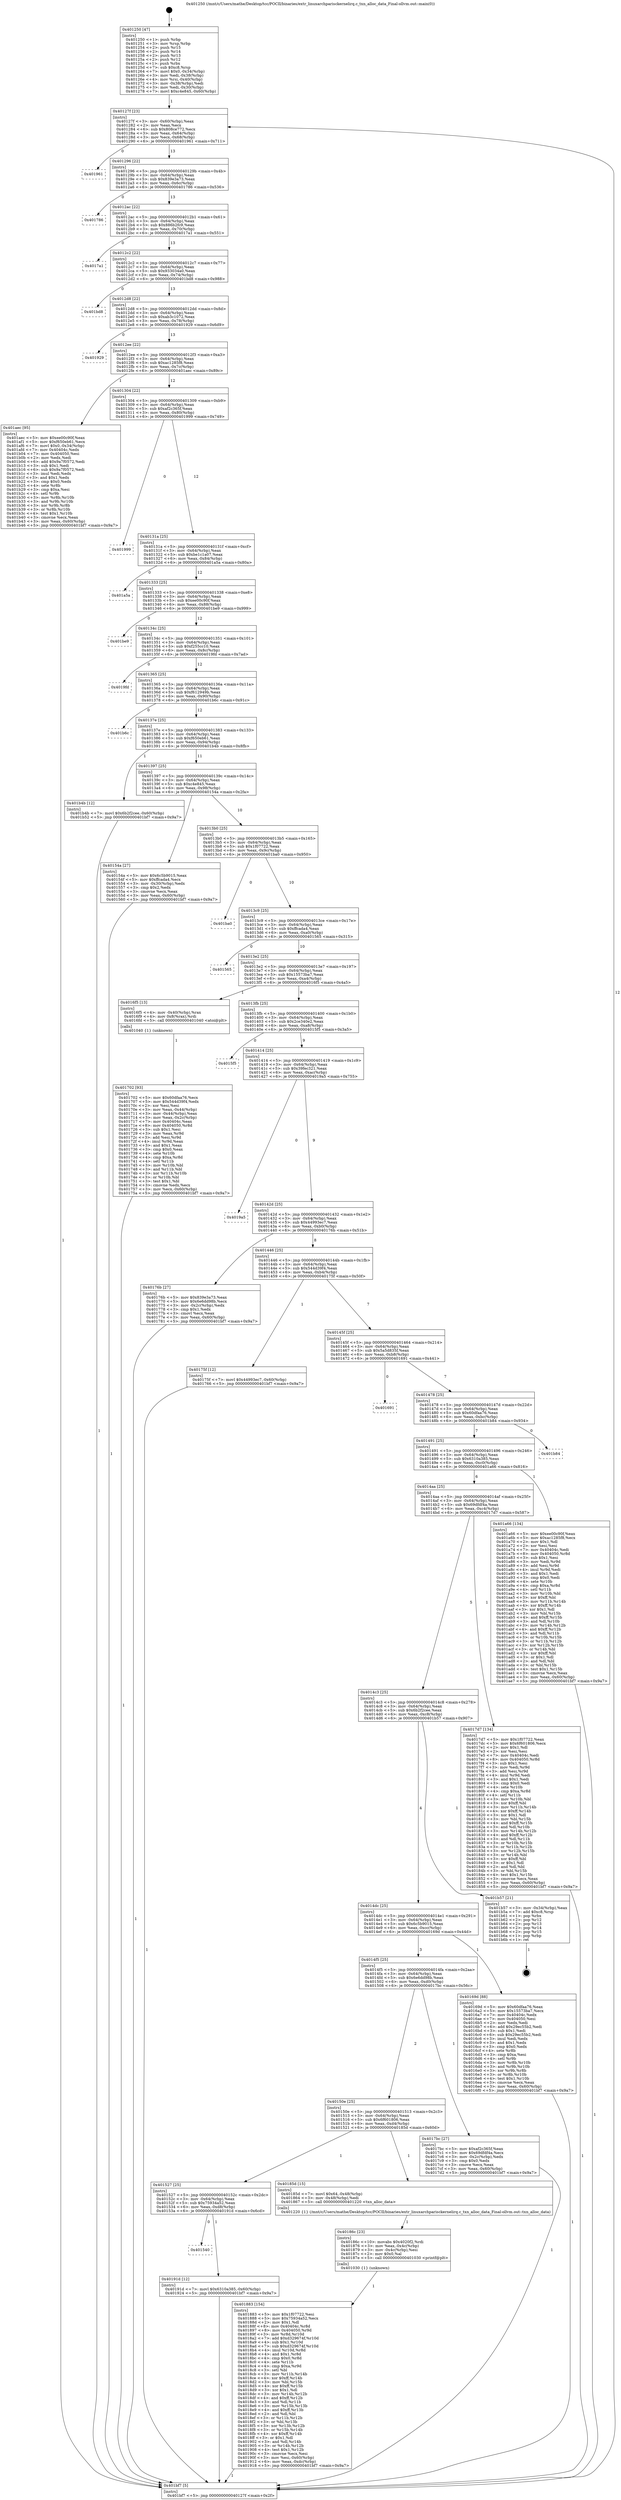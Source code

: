 digraph "0x401250" {
  label = "0x401250 (/mnt/c/Users/mathe/Desktop/tcc/POCII/binaries/extr_linuxarchparisckernelirq.c_txn_alloc_data_Final-ollvm.out::main(0))"
  labelloc = "t"
  node[shape=record]

  Entry [label="",width=0.3,height=0.3,shape=circle,fillcolor=black,style=filled]
  "0x40127f" [label="{
     0x40127f [23]\l
     | [instrs]\l
     &nbsp;&nbsp;0x40127f \<+3\>: mov -0x60(%rbp),%eax\l
     &nbsp;&nbsp;0x401282 \<+2\>: mov %eax,%ecx\l
     &nbsp;&nbsp;0x401284 \<+6\>: sub $0x808ce772,%ecx\l
     &nbsp;&nbsp;0x40128a \<+3\>: mov %eax,-0x64(%rbp)\l
     &nbsp;&nbsp;0x40128d \<+3\>: mov %ecx,-0x68(%rbp)\l
     &nbsp;&nbsp;0x401290 \<+6\>: je 0000000000401961 \<main+0x711\>\l
  }"]
  "0x401961" [label="{
     0x401961\l
  }", style=dashed]
  "0x401296" [label="{
     0x401296 [22]\l
     | [instrs]\l
     &nbsp;&nbsp;0x401296 \<+5\>: jmp 000000000040129b \<main+0x4b\>\l
     &nbsp;&nbsp;0x40129b \<+3\>: mov -0x64(%rbp),%eax\l
     &nbsp;&nbsp;0x40129e \<+5\>: sub $0x839e3a73,%eax\l
     &nbsp;&nbsp;0x4012a3 \<+3\>: mov %eax,-0x6c(%rbp)\l
     &nbsp;&nbsp;0x4012a6 \<+6\>: je 0000000000401786 \<main+0x536\>\l
  }"]
  Exit [label="",width=0.3,height=0.3,shape=circle,fillcolor=black,style=filled,peripheries=2]
  "0x401786" [label="{
     0x401786\l
  }", style=dashed]
  "0x4012ac" [label="{
     0x4012ac [22]\l
     | [instrs]\l
     &nbsp;&nbsp;0x4012ac \<+5\>: jmp 00000000004012b1 \<main+0x61\>\l
     &nbsp;&nbsp;0x4012b1 \<+3\>: mov -0x64(%rbp),%eax\l
     &nbsp;&nbsp;0x4012b4 \<+5\>: sub $0x886b2fc9,%eax\l
     &nbsp;&nbsp;0x4012b9 \<+3\>: mov %eax,-0x70(%rbp)\l
     &nbsp;&nbsp;0x4012bc \<+6\>: je 00000000004017a1 \<main+0x551\>\l
  }"]
  "0x401540" [label="{
     0x401540\l
  }", style=dashed]
  "0x4017a1" [label="{
     0x4017a1\l
  }", style=dashed]
  "0x4012c2" [label="{
     0x4012c2 [22]\l
     | [instrs]\l
     &nbsp;&nbsp;0x4012c2 \<+5\>: jmp 00000000004012c7 \<main+0x77\>\l
     &nbsp;&nbsp;0x4012c7 \<+3\>: mov -0x64(%rbp),%eax\l
     &nbsp;&nbsp;0x4012ca \<+5\>: sub $0x933034a0,%eax\l
     &nbsp;&nbsp;0x4012cf \<+3\>: mov %eax,-0x74(%rbp)\l
     &nbsp;&nbsp;0x4012d2 \<+6\>: je 0000000000401bd8 \<main+0x988\>\l
  }"]
  "0x40191d" [label="{
     0x40191d [12]\l
     | [instrs]\l
     &nbsp;&nbsp;0x40191d \<+7\>: movl $0x6310a385,-0x60(%rbp)\l
     &nbsp;&nbsp;0x401924 \<+5\>: jmp 0000000000401bf7 \<main+0x9a7\>\l
  }"]
  "0x401bd8" [label="{
     0x401bd8\l
  }", style=dashed]
  "0x4012d8" [label="{
     0x4012d8 [22]\l
     | [instrs]\l
     &nbsp;&nbsp;0x4012d8 \<+5\>: jmp 00000000004012dd \<main+0x8d\>\l
     &nbsp;&nbsp;0x4012dd \<+3\>: mov -0x64(%rbp),%eax\l
     &nbsp;&nbsp;0x4012e0 \<+5\>: sub $0xab3c1072,%eax\l
     &nbsp;&nbsp;0x4012e5 \<+3\>: mov %eax,-0x78(%rbp)\l
     &nbsp;&nbsp;0x4012e8 \<+6\>: je 0000000000401929 \<main+0x6d9\>\l
  }"]
  "0x401883" [label="{
     0x401883 [154]\l
     | [instrs]\l
     &nbsp;&nbsp;0x401883 \<+5\>: mov $0x1f07722,%esi\l
     &nbsp;&nbsp;0x401888 \<+5\>: mov $0x75934a52,%ecx\l
     &nbsp;&nbsp;0x40188d \<+2\>: mov $0x1,%dl\l
     &nbsp;&nbsp;0x40188f \<+8\>: mov 0x40404c,%r8d\l
     &nbsp;&nbsp;0x401897 \<+8\>: mov 0x404050,%r9d\l
     &nbsp;&nbsp;0x40189f \<+3\>: mov %r8d,%r10d\l
     &nbsp;&nbsp;0x4018a2 \<+7\>: add $0xd329674f,%r10d\l
     &nbsp;&nbsp;0x4018a9 \<+4\>: sub $0x1,%r10d\l
     &nbsp;&nbsp;0x4018ad \<+7\>: sub $0xd329674f,%r10d\l
     &nbsp;&nbsp;0x4018b4 \<+4\>: imul %r10d,%r8d\l
     &nbsp;&nbsp;0x4018b8 \<+4\>: and $0x1,%r8d\l
     &nbsp;&nbsp;0x4018bc \<+4\>: cmp $0x0,%r8d\l
     &nbsp;&nbsp;0x4018c0 \<+4\>: sete %r11b\l
     &nbsp;&nbsp;0x4018c4 \<+4\>: cmp $0xa,%r9d\l
     &nbsp;&nbsp;0x4018c8 \<+3\>: setl %bl\l
     &nbsp;&nbsp;0x4018cb \<+3\>: mov %r11b,%r14b\l
     &nbsp;&nbsp;0x4018ce \<+4\>: xor $0xff,%r14b\l
     &nbsp;&nbsp;0x4018d2 \<+3\>: mov %bl,%r15b\l
     &nbsp;&nbsp;0x4018d5 \<+4\>: xor $0xff,%r15b\l
     &nbsp;&nbsp;0x4018d9 \<+3\>: xor $0x1,%dl\l
     &nbsp;&nbsp;0x4018dc \<+3\>: mov %r14b,%r12b\l
     &nbsp;&nbsp;0x4018df \<+4\>: and $0xff,%r12b\l
     &nbsp;&nbsp;0x4018e3 \<+3\>: and %dl,%r11b\l
     &nbsp;&nbsp;0x4018e6 \<+3\>: mov %r15b,%r13b\l
     &nbsp;&nbsp;0x4018e9 \<+4\>: and $0xff,%r13b\l
     &nbsp;&nbsp;0x4018ed \<+2\>: and %dl,%bl\l
     &nbsp;&nbsp;0x4018ef \<+3\>: or %r11b,%r12b\l
     &nbsp;&nbsp;0x4018f2 \<+3\>: or %bl,%r13b\l
     &nbsp;&nbsp;0x4018f5 \<+3\>: xor %r13b,%r12b\l
     &nbsp;&nbsp;0x4018f8 \<+3\>: or %r15b,%r14b\l
     &nbsp;&nbsp;0x4018fb \<+4\>: xor $0xff,%r14b\l
     &nbsp;&nbsp;0x4018ff \<+3\>: or $0x1,%dl\l
     &nbsp;&nbsp;0x401902 \<+3\>: and %dl,%r14b\l
     &nbsp;&nbsp;0x401905 \<+3\>: or %r14b,%r12b\l
     &nbsp;&nbsp;0x401908 \<+4\>: test $0x1,%r12b\l
     &nbsp;&nbsp;0x40190c \<+3\>: cmovne %ecx,%esi\l
     &nbsp;&nbsp;0x40190f \<+3\>: mov %esi,-0x60(%rbp)\l
     &nbsp;&nbsp;0x401912 \<+6\>: mov %eax,-0xdc(%rbp)\l
     &nbsp;&nbsp;0x401918 \<+5\>: jmp 0000000000401bf7 \<main+0x9a7\>\l
  }"]
  "0x401929" [label="{
     0x401929\l
  }", style=dashed]
  "0x4012ee" [label="{
     0x4012ee [22]\l
     | [instrs]\l
     &nbsp;&nbsp;0x4012ee \<+5\>: jmp 00000000004012f3 \<main+0xa3\>\l
     &nbsp;&nbsp;0x4012f3 \<+3\>: mov -0x64(%rbp),%eax\l
     &nbsp;&nbsp;0x4012f6 \<+5\>: sub $0xac1285f8,%eax\l
     &nbsp;&nbsp;0x4012fb \<+3\>: mov %eax,-0x7c(%rbp)\l
     &nbsp;&nbsp;0x4012fe \<+6\>: je 0000000000401aec \<main+0x89c\>\l
  }"]
  "0x40186c" [label="{
     0x40186c [23]\l
     | [instrs]\l
     &nbsp;&nbsp;0x40186c \<+10\>: movabs $0x4020f2,%rdi\l
     &nbsp;&nbsp;0x401876 \<+3\>: mov %eax,-0x4c(%rbp)\l
     &nbsp;&nbsp;0x401879 \<+3\>: mov -0x4c(%rbp),%esi\l
     &nbsp;&nbsp;0x40187c \<+2\>: mov $0x0,%al\l
     &nbsp;&nbsp;0x40187e \<+5\>: call 0000000000401030 \<printf@plt\>\l
     | [calls]\l
     &nbsp;&nbsp;0x401030 \{1\} (unknown)\l
  }"]
  "0x401aec" [label="{
     0x401aec [95]\l
     | [instrs]\l
     &nbsp;&nbsp;0x401aec \<+5\>: mov $0xee00c90f,%eax\l
     &nbsp;&nbsp;0x401af1 \<+5\>: mov $0xf650eb61,%ecx\l
     &nbsp;&nbsp;0x401af6 \<+7\>: movl $0x0,-0x34(%rbp)\l
     &nbsp;&nbsp;0x401afd \<+7\>: mov 0x40404c,%edx\l
     &nbsp;&nbsp;0x401b04 \<+7\>: mov 0x404050,%esi\l
     &nbsp;&nbsp;0x401b0b \<+2\>: mov %edx,%edi\l
     &nbsp;&nbsp;0x401b0d \<+6\>: add $0x9a7f0572,%edi\l
     &nbsp;&nbsp;0x401b13 \<+3\>: sub $0x1,%edi\l
     &nbsp;&nbsp;0x401b16 \<+6\>: sub $0x9a7f0572,%edi\l
     &nbsp;&nbsp;0x401b1c \<+3\>: imul %edi,%edx\l
     &nbsp;&nbsp;0x401b1f \<+3\>: and $0x1,%edx\l
     &nbsp;&nbsp;0x401b22 \<+3\>: cmp $0x0,%edx\l
     &nbsp;&nbsp;0x401b25 \<+4\>: sete %r8b\l
     &nbsp;&nbsp;0x401b29 \<+3\>: cmp $0xa,%esi\l
     &nbsp;&nbsp;0x401b2c \<+4\>: setl %r9b\l
     &nbsp;&nbsp;0x401b30 \<+3\>: mov %r8b,%r10b\l
     &nbsp;&nbsp;0x401b33 \<+3\>: and %r9b,%r10b\l
     &nbsp;&nbsp;0x401b36 \<+3\>: xor %r9b,%r8b\l
     &nbsp;&nbsp;0x401b39 \<+3\>: or %r8b,%r10b\l
     &nbsp;&nbsp;0x401b3c \<+4\>: test $0x1,%r10b\l
     &nbsp;&nbsp;0x401b40 \<+3\>: cmovne %ecx,%eax\l
     &nbsp;&nbsp;0x401b43 \<+3\>: mov %eax,-0x60(%rbp)\l
     &nbsp;&nbsp;0x401b46 \<+5\>: jmp 0000000000401bf7 \<main+0x9a7\>\l
  }"]
  "0x401304" [label="{
     0x401304 [22]\l
     | [instrs]\l
     &nbsp;&nbsp;0x401304 \<+5\>: jmp 0000000000401309 \<main+0xb9\>\l
     &nbsp;&nbsp;0x401309 \<+3\>: mov -0x64(%rbp),%eax\l
     &nbsp;&nbsp;0x40130c \<+5\>: sub $0xaf2c365f,%eax\l
     &nbsp;&nbsp;0x401311 \<+3\>: mov %eax,-0x80(%rbp)\l
     &nbsp;&nbsp;0x401314 \<+6\>: je 0000000000401999 \<main+0x749\>\l
  }"]
  "0x401527" [label="{
     0x401527 [25]\l
     | [instrs]\l
     &nbsp;&nbsp;0x401527 \<+5\>: jmp 000000000040152c \<main+0x2dc\>\l
     &nbsp;&nbsp;0x40152c \<+3\>: mov -0x64(%rbp),%eax\l
     &nbsp;&nbsp;0x40152f \<+5\>: sub $0x75934a52,%eax\l
     &nbsp;&nbsp;0x401534 \<+6\>: mov %eax,-0xd8(%rbp)\l
     &nbsp;&nbsp;0x40153a \<+6\>: je 000000000040191d \<main+0x6cd\>\l
  }"]
  "0x401999" [label="{
     0x401999\l
  }", style=dashed]
  "0x40131a" [label="{
     0x40131a [25]\l
     | [instrs]\l
     &nbsp;&nbsp;0x40131a \<+5\>: jmp 000000000040131f \<main+0xcf\>\l
     &nbsp;&nbsp;0x40131f \<+3\>: mov -0x64(%rbp),%eax\l
     &nbsp;&nbsp;0x401322 \<+5\>: sub $0xbe1c1a07,%eax\l
     &nbsp;&nbsp;0x401327 \<+6\>: mov %eax,-0x84(%rbp)\l
     &nbsp;&nbsp;0x40132d \<+6\>: je 0000000000401a5a \<main+0x80a\>\l
  }"]
  "0x40185d" [label="{
     0x40185d [15]\l
     | [instrs]\l
     &nbsp;&nbsp;0x40185d \<+7\>: movl $0x64,-0x48(%rbp)\l
     &nbsp;&nbsp;0x401864 \<+3\>: mov -0x48(%rbp),%edi\l
     &nbsp;&nbsp;0x401867 \<+5\>: call 0000000000401220 \<txn_alloc_data\>\l
     | [calls]\l
     &nbsp;&nbsp;0x401220 \{1\} (/mnt/c/Users/mathe/Desktop/tcc/POCII/binaries/extr_linuxarchparisckernelirq.c_txn_alloc_data_Final-ollvm.out::txn_alloc_data)\l
  }"]
  "0x401a5a" [label="{
     0x401a5a\l
  }", style=dashed]
  "0x401333" [label="{
     0x401333 [25]\l
     | [instrs]\l
     &nbsp;&nbsp;0x401333 \<+5\>: jmp 0000000000401338 \<main+0xe8\>\l
     &nbsp;&nbsp;0x401338 \<+3\>: mov -0x64(%rbp),%eax\l
     &nbsp;&nbsp;0x40133b \<+5\>: sub $0xee00c90f,%eax\l
     &nbsp;&nbsp;0x401340 \<+6\>: mov %eax,-0x88(%rbp)\l
     &nbsp;&nbsp;0x401346 \<+6\>: je 0000000000401be9 \<main+0x999\>\l
  }"]
  "0x40150e" [label="{
     0x40150e [25]\l
     | [instrs]\l
     &nbsp;&nbsp;0x40150e \<+5\>: jmp 0000000000401513 \<main+0x2c3\>\l
     &nbsp;&nbsp;0x401513 \<+3\>: mov -0x64(%rbp),%eax\l
     &nbsp;&nbsp;0x401516 \<+5\>: sub $0x6f601806,%eax\l
     &nbsp;&nbsp;0x40151b \<+6\>: mov %eax,-0xd4(%rbp)\l
     &nbsp;&nbsp;0x401521 \<+6\>: je 000000000040185d \<main+0x60d\>\l
  }"]
  "0x401be9" [label="{
     0x401be9\l
  }", style=dashed]
  "0x40134c" [label="{
     0x40134c [25]\l
     | [instrs]\l
     &nbsp;&nbsp;0x40134c \<+5\>: jmp 0000000000401351 \<main+0x101\>\l
     &nbsp;&nbsp;0x401351 \<+3\>: mov -0x64(%rbp),%eax\l
     &nbsp;&nbsp;0x401354 \<+5\>: sub $0xf255cc10,%eax\l
     &nbsp;&nbsp;0x401359 \<+6\>: mov %eax,-0x8c(%rbp)\l
     &nbsp;&nbsp;0x40135f \<+6\>: je 00000000004019fd \<main+0x7ad\>\l
  }"]
  "0x4017bc" [label="{
     0x4017bc [27]\l
     | [instrs]\l
     &nbsp;&nbsp;0x4017bc \<+5\>: mov $0xaf2c365f,%eax\l
     &nbsp;&nbsp;0x4017c1 \<+5\>: mov $0x69dfdf4a,%ecx\l
     &nbsp;&nbsp;0x4017c6 \<+3\>: mov -0x2c(%rbp),%edx\l
     &nbsp;&nbsp;0x4017c9 \<+3\>: cmp $0x0,%edx\l
     &nbsp;&nbsp;0x4017cc \<+3\>: cmove %ecx,%eax\l
     &nbsp;&nbsp;0x4017cf \<+3\>: mov %eax,-0x60(%rbp)\l
     &nbsp;&nbsp;0x4017d2 \<+5\>: jmp 0000000000401bf7 \<main+0x9a7\>\l
  }"]
  "0x4019fd" [label="{
     0x4019fd\l
  }", style=dashed]
  "0x401365" [label="{
     0x401365 [25]\l
     | [instrs]\l
     &nbsp;&nbsp;0x401365 \<+5\>: jmp 000000000040136a \<main+0x11a\>\l
     &nbsp;&nbsp;0x40136a \<+3\>: mov -0x64(%rbp),%eax\l
     &nbsp;&nbsp;0x40136d \<+5\>: sub $0xf612949b,%eax\l
     &nbsp;&nbsp;0x401372 \<+6\>: mov %eax,-0x90(%rbp)\l
     &nbsp;&nbsp;0x401378 \<+6\>: je 0000000000401b6c \<main+0x91c\>\l
  }"]
  "0x401702" [label="{
     0x401702 [93]\l
     | [instrs]\l
     &nbsp;&nbsp;0x401702 \<+5\>: mov $0x60dfaa76,%ecx\l
     &nbsp;&nbsp;0x401707 \<+5\>: mov $0x544d39f4,%edx\l
     &nbsp;&nbsp;0x40170c \<+2\>: xor %esi,%esi\l
     &nbsp;&nbsp;0x40170e \<+3\>: mov %eax,-0x44(%rbp)\l
     &nbsp;&nbsp;0x401711 \<+3\>: mov -0x44(%rbp),%eax\l
     &nbsp;&nbsp;0x401714 \<+3\>: mov %eax,-0x2c(%rbp)\l
     &nbsp;&nbsp;0x401717 \<+7\>: mov 0x40404c,%eax\l
     &nbsp;&nbsp;0x40171e \<+8\>: mov 0x404050,%r8d\l
     &nbsp;&nbsp;0x401726 \<+3\>: sub $0x1,%esi\l
     &nbsp;&nbsp;0x401729 \<+3\>: mov %eax,%r9d\l
     &nbsp;&nbsp;0x40172c \<+3\>: add %esi,%r9d\l
     &nbsp;&nbsp;0x40172f \<+4\>: imul %r9d,%eax\l
     &nbsp;&nbsp;0x401733 \<+3\>: and $0x1,%eax\l
     &nbsp;&nbsp;0x401736 \<+3\>: cmp $0x0,%eax\l
     &nbsp;&nbsp;0x401739 \<+4\>: sete %r10b\l
     &nbsp;&nbsp;0x40173d \<+4\>: cmp $0xa,%r8d\l
     &nbsp;&nbsp;0x401741 \<+4\>: setl %r11b\l
     &nbsp;&nbsp;0x401745 \<+3\>: mov %r10b,%bl\l
     &nbsp;&nbsp;0x401748 \<+3\>: and %r11b,%bl\l
     &nbsp;&nbsp;0x40174b \<+3\>: xor %r11b,%r10b\l
     &nbsp;&nbsp;0x40174e \<+3\>: or %r10b,%bl\l
     &nbsp;&nbsp;0x401751 \<+3\>: test $0x1,%bl\l
     &nbsp;&nbsp;0x401754 \<+3\>: cmovne %edx,%ecx\l
     &nbsp;&nbsp;0x401757 \<+3\>: mov %ecx,-0x60(%rbp)\l
     &nbsp;&nbsp;0x40175a \<+5\>: jmp 0000000000401bf7 \<main+0x9a7\>\l
  }"]
  "0x401b6c" [label="{
     0x401b6c\l
  }", style=dashed]
  "0x40137e" [label="{
     0x40137e [25]\l
     | [instrs]\l
     &nbsp;&nbsp;0x40137e \<+5\>: jmp 0000000000401383 \<main+0x133\>\l
     &nbsp;&nbsp;0x401383 \<+3\>: mov -0x64(%rbp),%eax\l
     &nbsp;&nbsp;0x401386 \<+5\>: sub $0xf650eb61,%eax\l
     &nbsp;&nbsp;0x40138b \<+6\>: mov %eax,-0x94(%rbp)\l
     &nbsp;&nbsp;0x401391 \<+6\>: je 0000000000401b4b \<main+0x8fb\>\l
  }"]
  "0x4014f5" [label="{
     0x4014f5 [25]\l
     | [instrs]\l
     &nbsp;&nbsp;0x4014f5 \<+5\>: jmp 00000000004014fa \<main+0x2aa\>\l
     &nbsp;&nbsp;0x4014fa \<+3\>: mov -0x64(%rbp),%eax\l
     &nbsp;&nbsp;0x4014fd \<+5\>: sub $0x6e6dd98b,%eax\l
     &nbsp;&nbsp;0x401502 \<+6\>: mov %eax,-0xd0(%rbp)\l
     &nbsp;&nbsp;0x401508 \<+6\>: je 00000000004017bc \<main+0x56c\>\l
  }"]
  "0x401b4b" [label="{
     0x401b4b [12]\l
     | [instrs]\l
     &nbsp;&nbsp;0x401b4b \<+7\>: movl $0x6b2f2cee,-0x60(%rbp)\l
     &nbsp;&nbsp;0x401b52 \<+5\>: jmp 0000000000401bf7 \<main+0x9a7\>\l
  }"]
  "0x401397" [label="{
     0x401397 [25]\l
     | [instrs]\l
     &nbsp;&nbsp;0x401397 \<+5\>: jmp 000000000040139c \<main+0x14c\>\l
     &nbsp;&nbsp;0x40139c \<+3\>: mov -0x64(%rbp),%eax\l
     &nbsp;&nbsp;0x40139f \<+5\>: sub $0xc4e845,%eax\l
     &nbsp;&nbsp;0x4013a4 \<+6\>: mov %eax,-0x98(%rbp)\l
     &nbsp;&nbsp;0x4013aa \<+6\>: je 000000000040154a \<main+0x2fa\>\l
  }"]
  "0x40169d" [label="{
     0x40169d [88]\l
     | [instrs]\l
     &nbsp;&nbsp;0x40169d \<+5\>: mov $0x60dfaa76,%eax\l
     &nbsp;&nbsp;0x4016a2 \<+5\>: mov $0x15573ba7,%ecx\l
     &nbsp;&nbsp;0x4016a7 \<+7\>: mov 0x40404c,%edx\l
     &nbsp;&nbsp;0x4016ae \<+7\>: mov 0x404050,%esi\l
     &nbsp;&nbsp;0x4016b5 \<+2\>: mov %edx,%edi\l
     &nbsp;&nbsp;0x4016b7 \<+6\>: add $0x29ec55b2,%edi\l
     &nbsp;&nbsp;0x4016bd \<+3\>: sub $0x1,%edi\l
     &nbsp;&nbsp;0x4016c0 \<+6\>: sub $0x29ec55b2,%edi\l
     &nbsp;&nbsp;0x4016c6 \<+3\>: imul %edi,%edx\l
     &nbsp;&nbsp;0x4016c9 \<+3\>: and $0x1,%edx\l
     &nbsp;&nbsp;0x4016cc \<+3\>: cmp $0x0,%edx\l
     &nbsp;&nbsp;0x4016cf \<+4\>: sete %r8b\l
     &nbsp;&nbsp;0x4016d3 \<+3\>: cmp $0xa,%esi\l
     &nbsp;&nbsp;0x4016d6 \<+4\>: setl %r9b\l
     &nbsp;&nbsp;0x4016da \<+3\>: mov %r8b,%r10b\l
     &nbsp;&nbsp;0x4016dd \<+3\>: and %r9b,%r10b\l
     &nbsp;&nbsp;0x4016e0 \<+3\>: xor %r9b,%r8b\l
     &nbsp;&nbsp;0x4016e3 \<+3\>: or %r8b,%r10b\l
     &nbsp;&nbsp;0x4016e6 \<+4\>: test $0x1,%r10b\l
     &nbsp;&nbsp;0x4016ea \<+3\>: cmovne %ecx,%eax\l
     &nbsp;&nbsp;0x4016ed \<+3\>: mov %eax,-0x60(%rbp)\l
     &nbsp;&nbsp;0x4016f0 \<+5\>: jmp 0000000000401bf7 \<main+0x9a7\>\l
  }"]
  "0x40154a" [label="{
     0x40154a [27]\l
     | [instrs]\l
     &nbsp;&nbsp;0x40154a \<+5\>: mov $0x6c5b9015,%eax\l
     &nbsp;&nbsp;0x40154f \<+5\>: mov $0xffcada4,%ecx\l
     &nbsp;&nbsp;0x401554 \<+3\>: mov -0x30(%rbp),%edx\l
     &nbsp;&nbsp;0x401557 \<+3\>: cmp $0x2,%edx\l
     &nbsp;&nbsp;0x40155a \<+3\>: cmovne %ecx,%eax\l
     &nbsp;&nbsp;0x40155d \<+3\>: mov %eax,-0x60(%rbp)\l
     &nbsp;&nbsp;0x401560 \<+5\>: jmp 0000000000401bf7 \<main+0x9a7\>\l
  }"]
  "0x4013b0" [label="{
     0x4013b0 [25]\l
     | [instrs]\l
     &nbsp;&nbsp;0x4013b0 \<+5\>: jmp 00000000004013b5 \<main+0x165\>\l
     &nbsp;&nbsp;0x4013b5 \<+3\>: mov -0x64(%rbp),%eax\l
     &nbsp;&nbsp;0x4013b8 \<+5\>: sub $0x1f07722,%eax\l
     &nbsp;&nbsp;0x4013bd \<+6\>: mov %eax,-0x9c(%rbp)\l
     &nbsp;&nbsp;0x4013c3 \<+6\>: je 0000000000401ba0 \<main+0x950\>\l
  }"]
  "0x401bf7" [label="{
     0x401bf7 [5]\l
     | [instrs]\l
     &nbsp;&nbsp;0x401bf7 \<+5\>: jmp 000000000040127f \<main+0x2f\>\l
  }"]
  "0x401250" [label="{
     0x401250 [47]\l
     | [instrs]\l
     &nbsp;&nbsp;0x401250 \<+1\>: push %rbp\l
     &nbsp;&nbsp;0x401251 \<+3\>: mov %rsp,%rbp\l
     &nbsp;&nbsp;0x401254 \<+2\>: push %r15\l
     &nbsp;&nbsp;0x401256 \<+2\>: push %r14\l
     &nbsp;&nbsp;0x401258 \<+2\>: push %r13\l
     &nbsp;&nbsp;0x40125a \<+2\>: push %r12\l
     &nbsp;&nbsp;0x40125c \<+1\>: push %rbx\l
     &nbsp;&nbsp;0x40125d \<+7\>: sub $0xc8,%rsp\l
     &nbsp;&nbsp;0x401264 \<+7\>: movl $0x0,-0x34(%rbp)\l
     &nbsp;&nbsp;0x40126b \<+3\>: mov %edi,-0x38(%rbp)\l
     &nbsp;&nbsp;0x40126e \<+4\>: mov %rsi,-0x40(%rbp)\l
     &nbsp;&nbsp;0x401272 \<+3\>: mov -0x38(%rbp),%edi\l
     &nbsp;&nbsp;0x401275 \<+3\>: mov %edi,-0x30(%rbp)\l
     &nbsp;&nbsp;0x401278 \<+7\>: movl $0xc4e845,-0x60(%rbp)\l
  }"]
  "0x4014dc" [label="{
     0x4014dc [25]\l
     | [instrs]\l
     &nbsp;&nbsp;0x4014dc \<+5\>: jmp 00000000004014e1 \<main+0x291\>\l
     &nbsp;&nbsp;0x4014e1 \<+3\>: mov -0x64(%rbp),%eax\l
     &nbsp;&nbsp;0x4014e4 \<+5\>: sub $0x6c5b9015,%eax\l
     &nbsp;&nbsp;0x4014e9 \<+6\>: mov %eax,-0xcc(%rbp)\l
     &nbsp;&nbsp;0x4014ef \<+6\>: je 000000000040169d \<main+0x44d\>\l
  }"]
  "0x401ba0" [label="{
     0x401ba0\l
  }", style=dashed]
  "0x4013c9" [label="{
     0x4013c9 [25]\l
     | [instrs]\l
     &nbsp;&nbsp;0x4013c9 \<+5\>: jmp 00000000004013ce \<main+0x17e\>\l
     &nbsp;&nbsp;0x4013ce \<+3\>: mov -0x64(%rbp),%eax\l
     &nbsp;&nbsp;0x4013d1 \<+5\>: sub $0xffcada4,%eax\l
     &nbsp;&nbsp;0x4013d6 \<+6\>: mov %eax,-0xa0(%rbp)\l
     &nbsp;&nbsp;0x4013dc \<+6\>: je 0000000000401565 \<main+0x315\>\l
  }"]
  "0x401b57" [label="{
     0x401b57 [21]\l
     | [instrs]\l
     &nbsp;&nbsp;0x401b57 \<+3\>: mov -0x34(%rbp),%eax\l
     &nbsp;&nbsp;0x401b5a \<+7\>: add $0xc8,%rsp\l
     &nbsp;&nbsp;0x401b61 \<+1\>: pop %rbx\l
     &nbsp;&nbsp;0x401b62 \<+2\>: pop %r12\l
     &nbsp;&nbsp;0x401b64 \<+2\>: pop %r13\l
     &nbsp;&nbsp;0x401b66 \<+2\>: pop %r14\l
     &nbsp;&nbsp;0x401b68 \<+2\>: pop %r15\l
     &nbsp;&nbsp;0x401b6a \<+1\>: pop %rbp\l
     &nbsp;&nbsp;0x401b6b \<+1\>: ret\l
  }"]
  "0x401565" [label="{
     0x401565\l
  }", style=dashed]
  "0x4013e2" [label="{
     0x4013e2 [25]\l
     | [instrs]\l
     &nbsp;&nbsp;0x4013e2 \<+5\>: jmp 00000000004013e7 \<main+0x197\>\l
     &nbsp;&nbsp;0x4013e7 \<+3\>: mov -0x64(%rbp),%eax\l
     &nbsp;&nbsp;0x4013ea \<+5\>: sub $0x15573ba7,%eax\l
     &nbsp;&nbsp;0x4013ef \<+6\>: mov %eax,-0xa4(%rbp)\l
     &nbsp;&nbsp;0x4013f5 \<+6\>: je 00000000004016f5 \<main+0x4a5\>\l
  }"]
  "0x4014c3" [label="{
     0x4014c3 [25]\l
     | [instrs]\l
     &nbsp;&nbsp;0x4014c3 \<+5\>: jmp 00000000004014c8 \<main+0x278\>\l
     &nbsp;&nbsp;0x4014c8 \<+3\>: mov -0x64(%rbp),%eax\l
     &nbsp;&nbsp;0x4014cb \<+5\>: sub $0x6b2f2cee,%eax\l
     &nbsp;&nbsp;0x4014d0 \<+6\>: mov %eax,-0xc8(%rbp)\l
     &nbsp;&nbsp;0x4014d6 \<+6\>: je 0000000000401b57 \<main+0x907\>\l
  }"]
  "0x4016f5" [label="{
     0x4016f5 [13]\l
     | [instrs]\l
     &nbsp;&nbsp;0x4016f5 \<+4\>: mov -0x40(%rbp),%rax\l
     &nbsp;&nbsp;0x4016f9 \<+4\>: mov 0x8(%rax),%rdi\l
     &nbsp;&nbsp;0x4016fd \<+5\>: call 0000000000401040 \<atoi@plt\>\l
     | [calls]\l
     &nbsp;&nbsp;0x401040 \{1\} (unknown)\l
  }"]
  "0x4013fb" [label="{
     0x4013fb [25]\l
     | [instrs]\l
     &nbsp;&nbsp;0x4013fb \<+5\>: jmp 0000000000401400 \<main+0x1b0\>\l
     &nbsp;&nbsp;0x401400 \<+3\>: mov -0x64(%rbp),%eax\l
     &nbsp;&nbsp;0x401403 \<+5\>: sub $0x2ce340e2,%eax\l
     &nbsp;&nbsp;0x401408 \<+6\>: mov %eax,-0xa8(%rbp)\l
     &nbsp;&nbsp;0x40140e \<+6\>: je 00000000004015f5 \<main+0x3a5\>\l
  }"]
  "0x4017d7" [label="{
     0x4017d7 [134]\l
     | [instrs]\l
     &nbsp;&nbsp;0x4017d7 \<+5\>: mov $0x1f07722,%eax\l
     &nbsp;&nbsp;0x4017dc \<+5\>: mov $0x6f601806,%ecx\l
     &nbsp;&nbsp;0x4017e1 \<+2\>: mov $0x1,%dl\l
     &nbsp;&nbsp;0x4017e3 \<+2\>: xor %esi,%esi\l
     &nbsp;&nbsp;0x4017e5 \<+7\>: mov 0x40404c,%edi\l
     &nbsp;&nbsp;0x4017ec \<+8\>: mov 0x404050,%r8d\l
     &nbsp;&nbsp;0x4017f4 \<+3\>: sub $0x1,%esi\l
     &nbsp;&nbsp;0x4017f7 \<+3\>: mov %edi,%r9d\l
     &nbsp;&nbsp;0x4017fa \<+3\>: add %esi,%r9d\l
     &nbsp;&nbsp;0x4017fd \<+4\>: imul %r9d,%edi\l
     &nbsp;&nbsp;0x401801 \<+3\>: and $0x1,%edi\l
     &nbsp;&nbsp;0x401804 \<+3\>: cmp $0x0,%edi\l
     &nbsp;&nbsp;0x401807 \<+4\>: sete %r10b\l
     &nbsp;&nbsp;0x40180b \<+4\>: cmp $0xa,%r8d\l
     &nbsp;&nbsp;0x40180f \<+4\>: setl %r11b\l
     &nbsp;&nbsp;0x401813 \<+3\>: mov %r10b,%bl\l
     &nbsp;&nbsp;0x401816 \<+3\>: xor $0xff,%bl\l
     &nbsp;&nbsp;0x401819 \<+3\>: mov %r11b,%r14b\l
     &nbsp;&nbsp;0x40181c \<+4\>: xor $0xff,%r14b\l
     &nbsp;&nbsp;0x401820 \<+3\>: xor $0x1,%dl\l
     &nbsp;&nbsp;0x401823 \<+3\>: mov %bl,%r15b\l
     &nbsp;&nbsp;0x401826 \<+4\>: and $0xff,%r15b\l
     &nbsp;&nbsp;0x40182a \<+3\>: and %dl,%r10b\l
     &nbsp;&nbsp;0x40182d \<+3\>: mov %r14b,%r12b\l
     &nbsp;&nbsp;0x401830 \<+4\>: and $0xff,%r12b\l
     &nbsp;&nbsp;0x401834 \<+3\>: and %dl,%r11b\l
     &nbsp;&nbsp;0x401837 \<+3\>: or %r10b,%r15b\l
     &nbsp;&nbsp;0x40183a \<+3\>: or %r11b,%r12b\l
     &nbsp;&nbsp;0x40183d \<+3\>: xor %r12b,%r15b\l
     &nbsp;&nbsp;0x401840 \<+3\>: or %r14b,%bl\l
     &nbsp;&nbsp;0x401843 \<+3\>: xor $0xff,%bl\l
     &nbsp;&nbsp;0x401846 \<+3\>: or $0x1,%dl\l
     &nbsp;&nbsp;0x401849 \<+2\>: and %dl,%bl\l
     &nbsp;&nbsp;0x40184b \<+3\>: or %bl,%r15b\l
     &nbsp;&nbsp;0x40184e \<+4\>: test $0x1,%r15b\l
     &nbsp;&nbsp;0x401852 \<+3\>: cmovne %ecx,%eax\l
     &nbsp;&nbsp;0x401855 \<+3\>: mov %eax,-0x60(%rbp)\l
     &nbsp;&nbsp;0x401858 \<+5\>: jmp 0000000000401bf7 \<main+0x9a7\>\l
  }"]
  "0x4015f5" [label="{
     0x4015f5\l
  }", style=dashed]
  "0x401414" [label="{
     0x401414 [25]\l
     | [instrs]\l
     &nbsp;&nbsp;0x401414 \<+5\>: jmp 0000000000401419 \<main+0x1c9\>\l
     &nbsp;&nbsp;0x401419 \<+3\>: mov -0x64(%rbp),%eax\l
     &nbsp;&nbsp;0x40141c \<+5\>: sub $0x39fec321,%eax\l
     &nbsp;&nbsp;0x401421 \<+6\>: mov %eax,-0xac(%rbp)\l
     &nbsp;&nbsp;0x401427 \<+6\>: je 00000000004019a5 \<main+0x755\>\l
  }"]
  "0x4014aa" [label="{
     0x4014aa [25]\l
     | [instrs]\l
     &nbsp;&nbsp;0x4014aa \<+5\>: jmp 00000000004014af \<main+0x25f\>\l
     &nbsp;&nbsp;0x4014af \<+3\>: mov -0x64(%rbp),%eax\l
     &nbsp;&nbsp;0x4014b2 \<+5\>: sub $0x69dfdf4a,%eax\l
     &nbsp;&nbsp;0x4014b7 \<+6\>: mov %eax,-0xc4(%rbp)\l
     &nbsp;&nbsp;0x4014bd \<+6\>: je 00000000004017d7 \<main+0x587\>\l
  }"]
  "0x4019a5" [label="{
     0x4019a5\l
  }", style=dashed]
  "0x40142d" [label="{
     0x40142d [25]\l
     | [instrs]\l
     &nbsp;&nbsp;0x40142d \<+5\>: jmp 0000000000401432 \<main+0x1e2\>\l
     &nbsp;&nbsp;0x401432 \<+3\>: mov -0x64(%rbp),%eax\l
     &nbsp;&nbsp;0x401435 \<+5\>: sub $0x44993ec7,%eax\l
     &nbsp;&nbsp;0x40143a \<+6\>: mov %eax,-0xb0(%rbp)\l
     &nbsp;&nbsp;0x401440 \<+6\>: je 000000000040176b \<main+0x51b\>\l
  }"]
  "0x401a66" [label="{
     0x401a66 [134]\l
     | [instrs]\l
     &nbsp;&nbsp;0x401a66 \<+5\>: mov $0xee00c90f,%eax\l
     &nbsp;&nbsp;0x401a6b \<+5\>: mov $0xac1285f8,%ecx\l
     &nbsp;&nbsp;0x401a70 \<+2\>: mov $0x1,%dl\l
     &nbsp;&nbsp;0x401a72 \<+2\>: xor %esi,%esi\l
     &nbsp;&nbsp;0x401a74 \<+7\>: mov 0x40404c,%edi\l
     &nbsp;&nbsp;0x401a7b \<+8\>: mov 0x404050,%r8d\l
     &nbsp;&nbsp;0x401a83 \<+3\>: sub $0x1,%esi\l
     &nbsp;&nbsp;0x401a86 \<+3\>: mov %edi,%r9d\l
     &nbsp;&nbsp;0x401a89 \<+3\>: add %esi,%r9d\l
     &nbsp;&nbsp;0x401a8c \<+4\>: imul %r9d,%edi\l
     &nbsp;&nbsp;0x401a90 \<+3\>: and $0x1,%edi\l
     &nbsp;&nbsp;0x401a93 \<+3\>: cmp $0x0,%edi\l
     &nbsp;&nbsp;0x401a96 \<+4\>: sete %r10b\l
     &nbsp;&nbsp;0x401a9a \<+4\>: cmp $0xa,%r8d\l
     &nbsp;&nbsp;0x401a9e \<+4\>: setl %r11b\l
     &nbsp;&nbsp;0x401aa2 \<+3\>: mov %r10b,%bl\l
     &nbsp;&nbsp;0x401aa5 \<+3\>: xor $0xff,%bl\l
     &nbsp;&nbsp;0x401aa8 \<+3\>: mov %r11b,%r14b\l
     &nbsp;&nbsp;0x401aab \<+4\>: xor $0xff,%r14b\l
     &nbsp;&nbsp;0x401aaf \<+3\>: xor $0x1,%dl\l
     &nbsp;&nbsp;0x401ab2 \<+3\>: mov %bl,%r15b\l
     &nbsp;&nbsp;0x401ab5 \<+4\>: and $0xff,%r15b\l
     &nbsp;&nbsp;0x401ab9 \<+3\>: and %dl,%r10b\l
     &nbsp;&nbsp;0x401abc \<+3\>: mov %r14b,%r12b\l
     &nbsp;&nbsp;0x401abf \<+4\>: and $0xff,%r12b\l
     &nbsp;&nbsp;0x401ac3 \<+3\>: and %dl,%r11b\l
     &nbsp;&nbsp;0x401ac6 \<+3\>: or %r10b,%r15b\l
     &nbsp;&nbsp;0x401ac9 \<+3\>: or %r11b,%r12b\l
     &nbsp;&nbsp;0x401acc \<+3\>: xor %r12b,%r15b\l
     &nbsp;&nbsp;0x401acf \<+3\>: or %r14b,%bl\l
     &nbsp;&nbsp;0x401ad2 \<+3\>: xor $0xff,%bl\l
     &nbsp;&nbsp;0x401ad5 \<+3\>: or $0x1,%dl\l
     &nbsp;&nbsp;0x401ad8 \<+2\>: and %dl,%bl\l
     &nbsp;&nbsp;0x401ada \<+3\>: or %bl,%r15b\l
     &nbsp;&nbsp;0x401add \<+4\>: test $0x1,%r15b\l
     &nbsp;&nbsp;0x401ae1 \<+3\>: cmovne %ecx,%eax\l
     &nbsp;&nbsp;0x401ae4 \<+3\>: mov %eax,-0x60(%rbp)\l
     &nbsp;&nbsp;0x401ae7 \<+5\>: jmp 0000000000401bf7 \<main+0x9a7\>\l
  }"]
  "0x40176b" [label="{
     0x40176b [27]\l
     | [instrs]\l
     &nbsp;&nbsp;0x40176b \<+5\>: mov $0x839e3a73,%eax\l
     &nbsp;&nbsp;0x401770 \<+5\>: mov $0x6e6dd98b,%ecx\l
     &nbsp;&nbsp;0x401775 \<+3\>: mov -0x2c(%rbp),%edx\l
     &nbsp;&nbsp;0x401778 \<+3\>: cmp $0x1,%edx\l
     &nbsp;&nbsp;0x40177b \<+3\>: cmovl %ecx,%eax\l
     &nbsp;&nbsp;0x40177e \<+3\>: mov %eax,-0x60(%rbp)\l
     &nbsp;&nbsp;0x401781 \<+5\>: jmp 0000000000401bf7 \<main+0x9a7\>\l
  }"]
  "0x401446" [label="{
     0x401446 [25]\l
     | [instrs]\l
     &nbsp;&nbsp;0x401446 \<+5\>: jmp 000000000040144b \<main+0x1fb\>\l
     &nbsp;&nbsp;0x40144b \<+3\>: mov -0x64(%rbp),%eax\l
     &nbsp;&nbsp;0x40144e \<+5\>: sub $0x544d39f4,%eax\l
     &nbsp;&nbsp;0x401453 \<+6\>: mov %eax,-0xb4(%rbp)\l
     &nbsp;&nbsp;0x401459 \<+6\>: je 000000000040175f \<main+0x50f\>\l
  }"]
  "0x401491" [label="{
     0x401491 [25]\l
     | [instrs]\l
     &nbsp;&nbsp;0x401491 \<+5\>: jmp 0000000000401496 \<main+0x246\>\l
     &nbsp;&nbsp;0x401496 \<+3\>: mov -0x64(%rbp),%eax\l
     &nbsp;&nbsp;0x401499 \<+5\>: sub $0x6310a385,%eax\l
     &nbsp;&nbsp;0x40149e \<+6\>: mov %eax,-0xc0(%rbp)\l
     &nbsp;&nbsp;0x4014a4 \<+6\>: je 0000000000401a66 \<main+0x816\>\l
  }"]
  "0x40175f" [label="{
     0x40175f [12]\l
     | [instrs]\l
     &nbsp;&nbsp;0x40175f \<+7\>: movl $0x44993ec7,-0x60(%rbp)\l
     &nbsp;&nbsp;0x401766 \<+5\>: jmp 0000000000401bf7 \<main+0x9a7\>\l
  }"]
  "0x40145f" [label="{
     0x40145f [25]\l
     | [instrs]\l
     &nbsp;&nbsp;0x40145f \<+5\>: jmp 0000000000401464 \<main+0x214\>\l
     &nbsp;&nbsp;0x401464 \<+3\>: mov -0x64(%rbp),%eax\l
     &nbsp;&nbsp;0x401467 \<+5\>: sub $0x5a5d835f,%eax\l
     &nbsp;&nbsp;0x40146c \<+6\>: mov %eax,-0xb8(%rbp)\l
     &nbsp;&nbsp;0x401472 \<+6\>: je 0000000000401691 \<main+0x441\>\l
  }"]
  "0x401b84" [label="{
     0x401b84\l
  }", style=dashed]
  "0x401691" [label="{
     0x401691\l
  }", style=dashed]
  "0x401478" [label="{
     0x401478 [25]\l
     | [instrs]\l
     &nbsp;&nbsp;0x401478 \<+5\>: jmp 000000000040147d \<main+0x22d\>\l
     &nbsp;&nbsp;0x40147d \<+3\>: mov -0x64(%rbp),%eax\l
     &nbsp;&nbsp;0x401480 \<+5\>: sub $0x60dfaa76,%eax\l
     &nbsp;&nbsp;0x401485 \<+6\>: mov %eax,-0xbc(%rbp)\l
     &nbsp;&nbsp;0x40148b \<+6\>: je 0000000000401b84 \<main+0x934\>\l
  }"]
  Entry -> "0x401250" [label=" 1"]
  "0x40127f" -> "0x401961" [label=" 0"]
  "0x40127f" -> "0x401296" [label=" 13"]
  "0x401b57" -> Exit [label=" 1"]
  "0x401296" -> "0x401786" [label=" 0"]
  "0x401296" -> "0x4012ac" [label=" 13"]
  "0x401b4b" -> "0x401bf7" [label=" 1"]
  "0x4012ac" -> "0x4017a1" [label=" 0"]
  "0x4012ac" -> "0x4012c2" [label=" 13"]
  "0x401aec" -> "0x401bf7" [label=" 1"]
  "0x4012c2" -> "0x401bd8" [label=" 0"]
  "0x4012c2" -> "0x4012d8" [label=" 13"]
  "0x401a66" -> "0x401bf7" [label=" 1"]
  "0x4012d8" -> "0x401929" [label=" 0"]
  "0x4012d8" -> "0x4012ee" [label=" 13"]
  "0x401527" -> "0x401540" [label=" 0"]
  "0x4012ee" -> "0x401aec" [label=" 1"]
  "0x4012ee" -> "0x401304" [label=" 12"]
  "0x401527" -> "0x40191d" [label=" 1"]
  "0x401304" -> "0x401999" [label=" 0"]
  "0x401304" -> "0x40131a" [label=" 12"]
  "0x40191d" -> "0x401bf7" [label=" 1"]
  "0x40131a" -> "0x401a5a" [label=" 0"]
  "0x40131a" -> "0x401333" [label=" 12"]
  "0x401883" -> "0x401bf7" [label=" 1"]
  "0x401333" -> "0x401be9" [label=" 0"]
  "0x401333" -> "0x40134c" [label=" 12"]
  "0x40185d" -> "0x40186c" [label=" 1"]
  "0x40134c" -> "0x4019fd" [label=" 0"]
  "0x40134c" -> "0x401365" [label=" 12"]
  "0x40150e" -> "0x401527" [label=" 1"]
  "0x401365" -> "0x401b6c" [label=" 0"]
  "0x401365" -> "0x40137e" [label=" 12"]
  "0x40186c" -> "0x401883" [label=" 1"]
  "0x40137e" -> "0x401b4b" [label=" 1"]
  "0x40137e" -> "0x401397" [label=" 11"]
  "0x4017d7" -> "0x401bf7" [label=" 1"]
  "0x401397" -> "0x40154a" [label=" 1"]
  "0x401397" -> "0x4013b0" [label=" 10"]
  "0x40154a" -> "0x401bf7" [label=" 1"]
  "0x401250" -> "0x40127f" [label=" 1"]
  "0x401bf7" -> "0x40127f" [label=" 12"]
  "0x4017bc" -> "0x401bf7" [label=" 1"]
  "0x4013b0" -> "0x401ba0" [label=" 0"]
  "0x4013b0" -> "0x4013c9" [label=" 10"]
  "0x4014f5" -> "0x4017bc" [label=" 1"]
  "0x4013c9" -> "0x401565" [label=" 0"]
  "0x4013c9" -> "0x4013e2" [label=" 10"]
  "0x40150e" -> "0x40185d" [label=" 1"]
  "0x4013e2" -> "0x4016f5" [label=" 1"]
  "0x4013e2" -> "0x4013fb" [label=" 9"]
  "0x40175f" -> "0x401bf7" [label=" 1"]
  "0x4013fb" -> "0x4015f5" [label=" 0"]
  "0x4013fb" -> "0x401414" [label=" 9"]
  "0x401702" -> "0x401bf7" [label=" 1"]
  "0x401414" -> "0x4019a5" [label=" 0"]
  "0x401414" -> "0x40142d" [label=" 9"]
  "0x40169d" -> "0x401bf7" [label=" 1"]
  "0x40142d" -> "0x40176b" [label=" 1"]
  "0x40142d" -> "0x401446" [label=" 8"]
  "0x4014dc" -> "0x4014f5" [label=" 3"]
  "0x401446" -> "0x40175f" [label=" 1"]
  "0x401446" -> "0x40145f" [label=" 7"]
  "0x4014f5" -> "0x40150e" [label=" 2"]
  "0x40145f" -> "0x401691" [label=" 0"]
  "0x40145f" -> "0x401478" [label=" 7"]
  "0x4014c3" -> "0x4014dc" [label=" 4"]
  "0x401478" -> "0x401b84" [label=" 0"]
  "0x401478" -> "0x401491" [label=" 7"]
  "0x4014dc" -> "0x40169d" [label=" 1"]
  "0x401491" -> "0x401a66" [label=" 1"]
  "0x401491" -> "0x4014aa" [label=" 6"]
  "0x4016f5" -> "0x401702" [label=" 1"]
  "0x4014aa" -> "0x4017d7" [label=" 1"]
  "0x4014aa" -> "0x4014c3" [label=" 5"]
  "0x40176b" -> "0x401bf7" [label=" 1"]
  "0x4014c3" -> "0x401b57" [label=" 1"]
}
